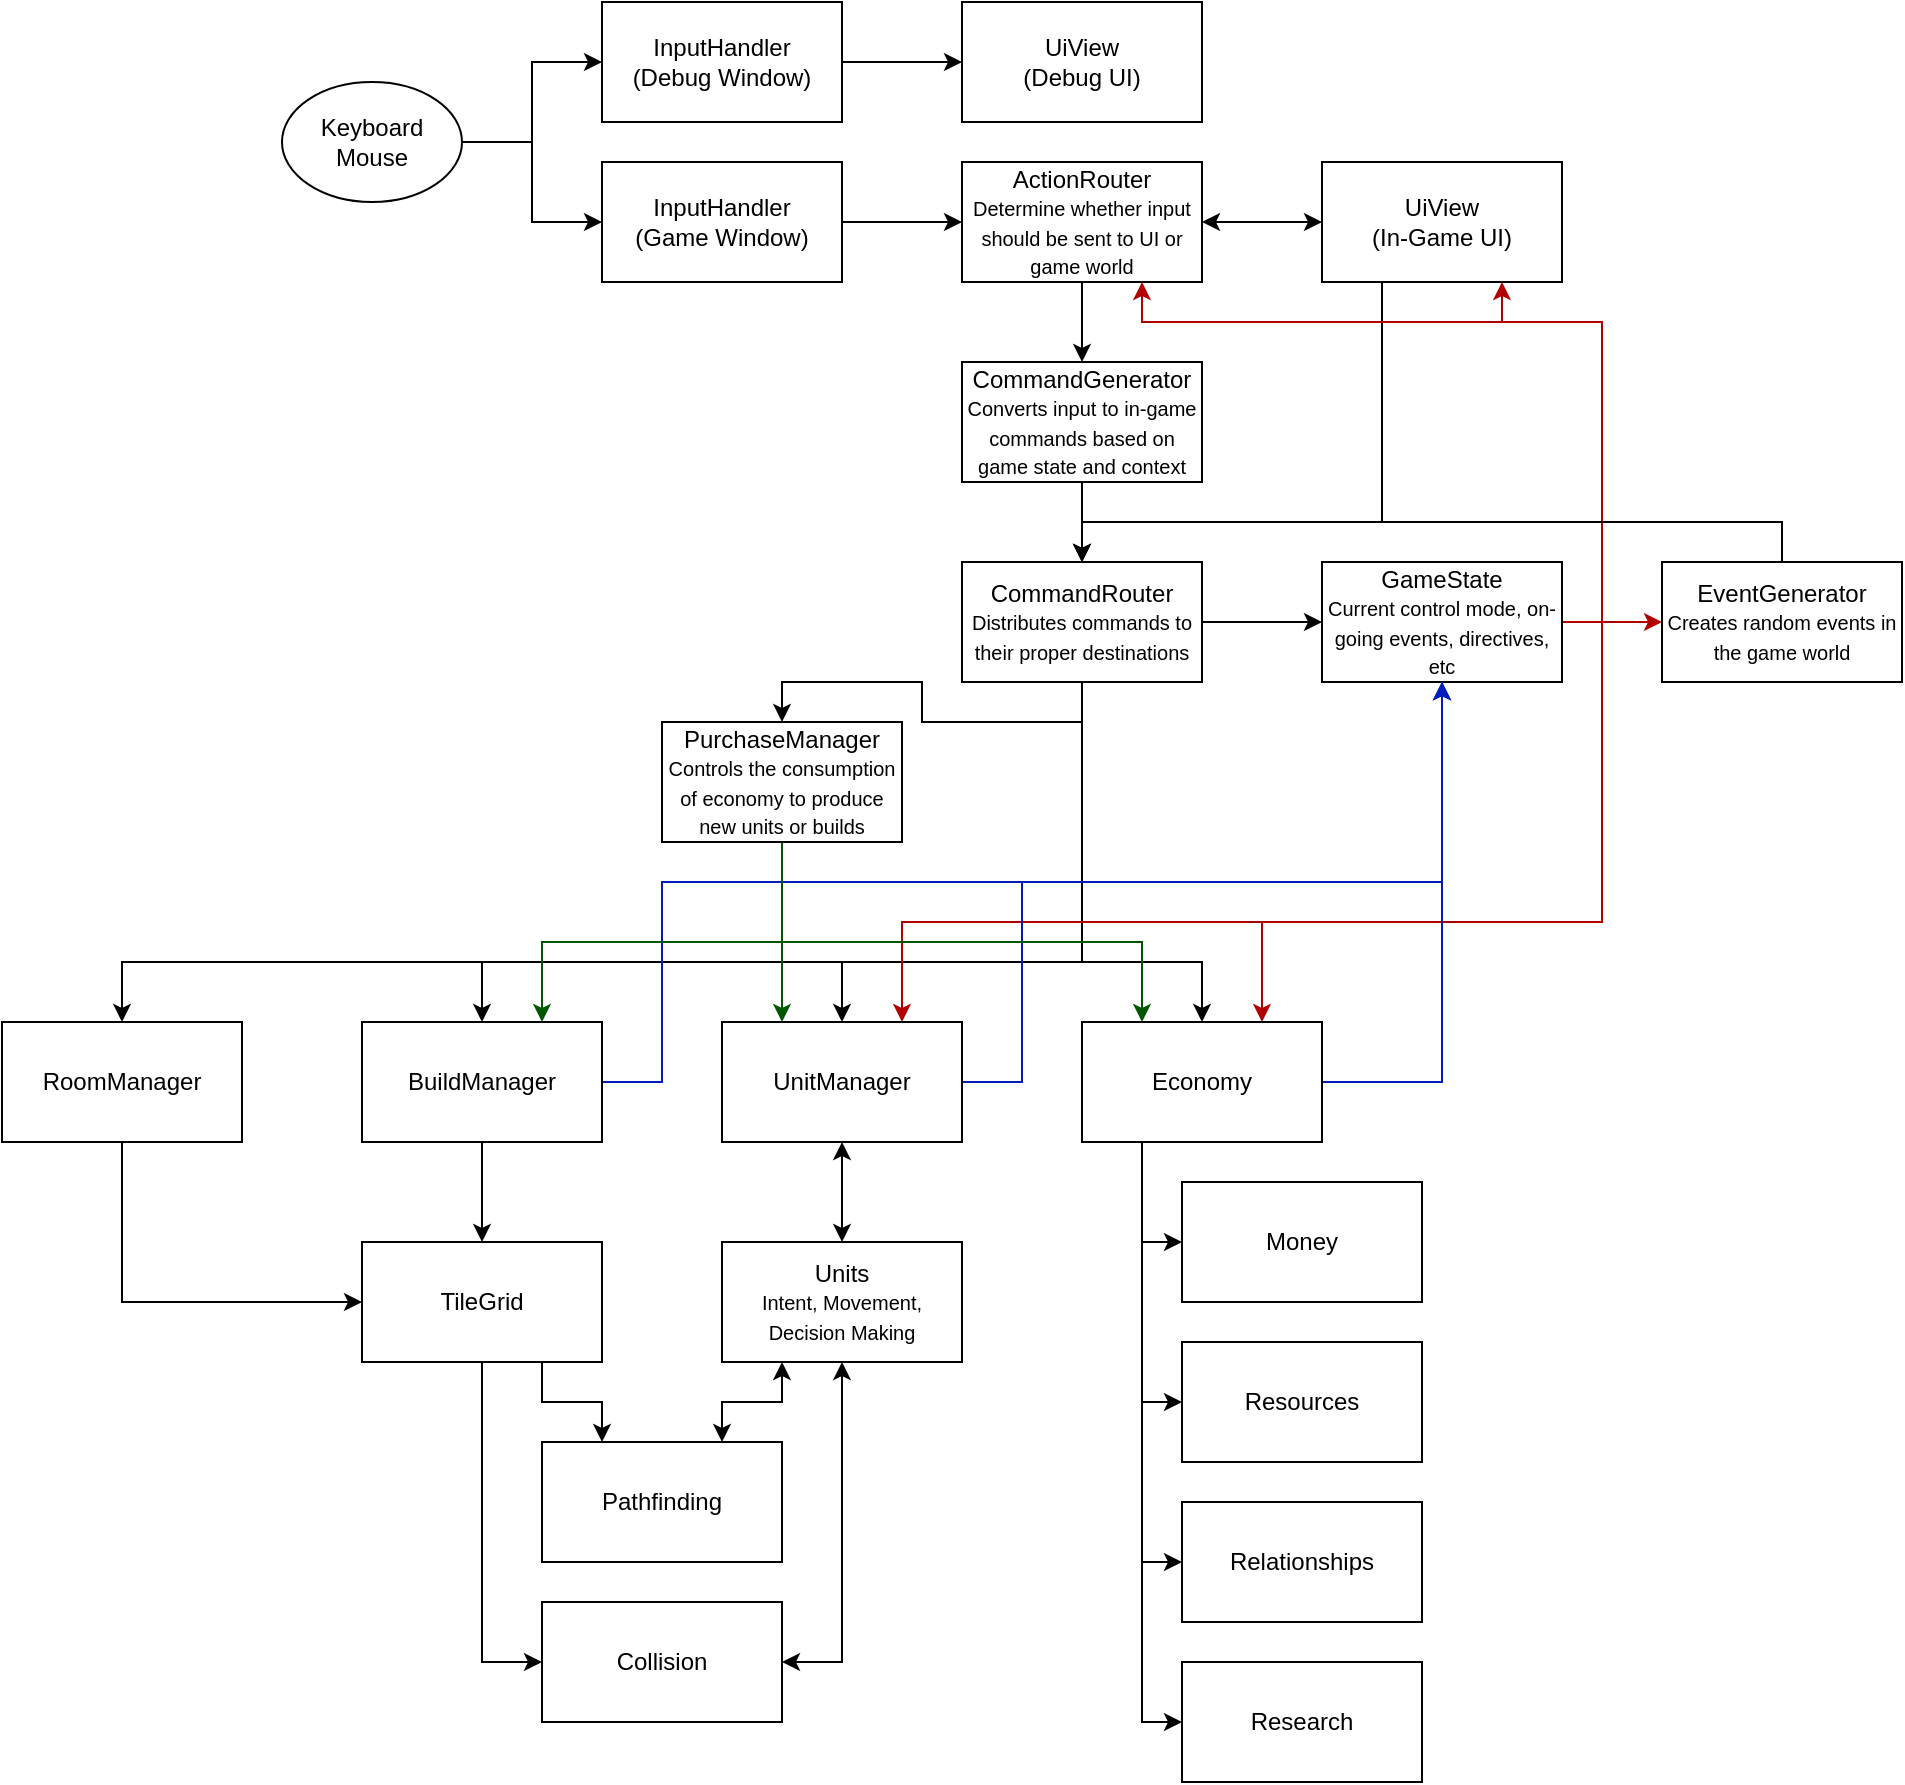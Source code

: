 <mxfile version="15.4.0" type="device"><diagram id="napOZH_VBJXFI741gXQG" name="Page-1"><mxGraphModel dx="1703" dy="513" grid="1" gridSize="10" guides="1" tooltips="1" connect="1" arrows="1" fold="1" page="1" pageScale="1" pageWidth="850" pageHeight="1100" math="0" shadow="0"><root><mxCell id="0"/><mxCell id="1" parent="0"/><mxCell id="Qdh_yXNomI0WCP3x9Jtm-4" style="edgeStyle=orthogonalEdgeStyle;rounded=0;orthogonalLoop=1;jettySize=auto;html=1;exitX=1;exitY=0.5;exitDx=0;exitDy=0;entryX=0;entryY=0.5;entryDx=0;entryDy=0;" parent="1" source="Qdh_yXNomI0WCP3x9Jtm-1" target="Qdh_yXNomI0WCP3x9Jtm-2" edge="1"><mxGeometry relative="1" as="geometry"/></mxCell><mxCell id="Qdh_yXNomI0WCP3x9Jtm-58" style="edgeStyle=orthogonalEdgeStyle;rounded=0;orthogonalLoop=1;jettySize=auto;html=1;exitX=1;exitY=0.5;exitDx=0;exitDy=0;entryX=0;entryY=0.5;entryDx=0;entryDy=0;startArrow=none;startFill=0;" parent="1" source="Qdh_yXNomI0WCP3x9Jtm-1" target="Qdh_yXNomI0WCP3x9Jtm-5" edge="1"><mxGeometry relative="1" as="geometry"/></mxCell><mxCell id="Qdh_yXNomI0WCP3x9Jtm-1" value="Keyboard&lt;br&gt;Mouse" style="ellipse;whiteSpace=wrap;html=1;" parent="1" vertex="1"><mxGeometry x="100" y="120" width="90" height="60" as="geometry"/></mxCell><mxCell id="Qdh_yXNomI0WCP3x9Jtm-11" style="edgeStyle=orthogonalEdgeStyle;rounded=0;orthogonalLoop=1;jettySize=auto;html=1;exitX=1;exitY=0.5;exitDx=0;exitDy=0;entryX=0;entryY=0.5;entryDx=0;entryDy=0;" parent="1" source="Qdh_yXNomI0WCP3x9Jtm-2" target="Qdh_yXNomI0WCP3x9Jtm-10" edge="1"><mxGeometry relative="1" as="geometry"/></mxCell><mxCell id="Qdh_yXNomI0WCP3x9Jtm-2" value="InputHandler&lt;br&gt;(Game Window)" style="rounded=0;whiteSpace=wrap;html=1;" parent="1" vertex="1"><mxGeometry x="260" y="160" width="120" height="60" as="geometry"/></mxCell><mxCell id="Qdh_yXNomI0WCP3x9Jtm-8" style="edgeStyle=orthogonalEdgeStyle;rounded=0;orthogonalLoop=1;jettySize=auto;html=1;exitX=1;exitY=0.5;exitDx=0;exitDy=0;entryX=0;entryY=0.5;entryDx=0;entryDy=0;" parent="1" source="Qdh_yXNomI0WCP3x9Jtm-5" target="Qdh_yXNomI0WCP3x9Jtm-7" edge="1"><mxGeometry relative="1" as="geometry"/></mxCell><mxCell id="Qdh_yXNomI0WCP3x9Jtm-5" value="InputHandler&lt;br&gt;(Debug Window)" style="rounded=0;whiteSpace=wrap;html=1;" parent="1" vertex="1"><mxGeometry x="260" y="80" width="120" height="60" as="geometry"/></mxCell><mxCell id="Qdh_yXNomI0WCP3x9Jtm-7" value="UiView&lt;br&gt;(Debug UI)" style="rounded=0;whiteSpace=wrap;html=1;" parent="1" vertex="1"><mxGeometry x="440" y="80" width="120" height="60" as="geometry"/></mxCell><mxCell id="Qdh_yXNomI0WCP3x9Jtm-26" style="edgeStyle=orthogonalEdgeStyle;rounded=0;orthogonalLoop=1;jettySize=auto;html=1;exitX=0.25;exitY=1;exitDx=0;exitDy=0;entryX=0.5;entryY=0;entryDx=0;entryDy=0;startArrow=none;startFill=0;" parent="1" source="Qdh_yXNomI0WCP3x9Jtm-9" target="Qdh_yXNomI0WCP3x9Jtm-18" edge="1"><mxGeometry relative="1" as="geometry"><Array as="points"><mxPoint x="650" y="340"/><mxPoint x="500" y="340"/></Array></mxGeometry></mxCell><mxCell id="Qdh_yXNomI0WCP3x9Jtm-9" value="UiView&lt;br&gt;(In-Game UI)" style="rounded=0;whiteSpace=wrap;html=1;" parent="1" vertex="1"><mxGeometry x="620" y="160" width="120" height="60" as="geometry"/></mxCell><mxCell id="Qdh_yXNomI0WCP3x9Jtm-12" style="edgeStyle=orthogonalEdgeStyle;rounded=0;orthogonalLoop=1;jettySize=auto;html=1;exitX=1;exitY=0.5;exitDx=0;exitDy=0;entryX=0;entryY=0.5;entryDx=0;entryDy=0;startArrow=classic;startFill=1;" parent="1" source="Qdh_yXNomI0WCP3x9Jtm-10" target="Qdh_yXNomI0WCP3x9Jtm-9" edge="1"><mxGeometry relative="1" as="geometry"/></mxCell><mxCell id="Qdh_yXNomI0WCP3x9Jtm-15" style="edgeStyle=orthogonalEdgeStyle;rounded=0;orthogonalLoop=1;jettySize=auto;html=1;exitX=0.5;exitY=1;exitDx=0;exitDy=0;entryX=0.5;entryY=0;entryDx=0;entryDy=0;startArrow=none;startFill=0;" parent="1" source="Qdh_yXNomI0WCP3x9Jtm-10" target="Qdh_yXNomI0WCP3x9Jtm-13" edge="1"><mxGeometry relative="1" as="geometry"/></mxCell><mxCell id="Qdh_yXNomI0WCP3x9Jtm-10" value="ActionRouter&lt;br style=&quot;font-size: 10px&quot;&gt;&lt;font size=&quot;1&quot;&gt;Determine whether input should be sent to UI or game world&lt;/font&gt;" style="rounded=0;whiteSpace=wrap;html=1;" parent="1" vertex="1"><mxGeometry x="440" y="160" width="120" height="60" as="geometry"/></mxCell><mxCell id="Qdh_yXNomI0WCP3x9Jtm-19" style="edgeStyle=orthogonalEdgeStyle;rounded=0;orthogonalLoop=1;jettySize=auto;html=1;exitX=0.5;exitY=1;exitDx=0;exitDy=0;entryX=0.5;entryY=0;entryDx=0;entryDy=0;startArrow=none;startFill=0;" parent="1" source="Qdh_yXNomI0WCP3x9Jtm-13" target="Qdh_yXNomI0WCP3x9Jtm-18" edge="1"><mxGeometry relative="1" as="geometry"/></mxCell><mxCell id="Qdh_yXNomI0WCP3x9Jtm-13" value="CommandGenerator&lt;br style=&quot;font-size: 10px&quot;&gt;&lt;font size=&quot;1&quot;&gt;Converts input to in-game commands based on game state and context&lt;/font&gt;" style="rounded=0;whiteSpace=wrap;html=1;" parent="1" vertex="1"><mxGeometry x="440" y="260" width="120" height="60" as="geometry"/></mxCell><mxCell id="Qdh_yXNomI0WCP3x9Jtm-29" style="edgeStyle=orthogonalEdgeStyle;rounded=0;orthogonalLoop=1;jettySize=auto;html=1;exitX=0.5;exitY=1;exitDx=0;exitDy=0;entryX=0.5;entryY=0;entryDx=0;entryDy=0;startArrow=none;startFill=0;" parent="1" source="Qdh_yXNomI0WCP3x9Jtm-18" target="Qdh_yXNomI0WCP3x9Jtm-27" edge="1"><mxGeometry relative="1" as="geometry"><Array as="points"><mxPoint x="500" y="560"/><mxPoint x="200" y="560"/></Array></mxGeometry></mxCell><mxCell id="Qdh_yXNomI0WCP3x9Jtm-41" style="edgeStyle=orthogonalEdgeStyle;rounded=0;orthogonalLoop=1;jettySize=auto;html=1;exitX=0.5;exitY=1;exitDx=0;exitDy=0;entryX=0.5;entryY=0;entryDx=0;entryDy=0;startArrow=none;startFill=0;" parent="1" source="Qdh_yXNomI0WCP3x9Jtm-18" target="Qdh_yXNomI0WCP3x9Jtm-31" edge="1"><mxGeometry relative="1" as="geometry"><Array as="points"><mxPoint x="500" y="560"/><mxPoint x="380" y="560"/></Array></mxGeometry></mxCell><mxCell id="Qdh_yXNomI0WCP3x9Jtm-43" style="edgeStyle=orthogonalEdgeStyle;rounded=0;orthogonalLoop=1;jettySize=auto;html=1;exitX=0.5;exitY=1;exitDx=0;exitDy=0;entryX=0.5;entryY=0;entryDx=0;entryDy=0;startArrow=none;startFill=0;" parent="1" source="Qdh_yXNomI0WCP3x9Jtm-18" target="Qdh_yXNomI0WCP3x9Jtm-42" edge="1"><mxGeometry relative="1" as="geometry"><Array as="points"><mxPoint x="500" y="560"/><mxPoint x="560" y="560"/></Array></mxGeometry></mxCell><mxCell id="Qdh_yXNomI0WCP3x9Jtm-51" style="edgeStyle=orthogonalEdgeStyle;rounded=0;orthogonalLoop=1;jettySize=auto;html=1;exitX=0.5;exitY=1;exitDx=0;exitDy=0;startArrow=none;startFill=0;" parent="1" source="Qdh_yXNomI0WCP3x9Jtm-18" target="Qdh_yXNomI0WCP3x9Jtm-50" edge="1"><mxGeometry relative="1" as="geometry"/></mxCell><mxCell id="Qdh_yXNomI0WCP3x9Jtm-60" style="edgeStyle=orthogonalEdgeStyle;rounded=0;orthogonalLoop=1;jettySize=auto;html=1;exitX=0.5;exitY=1;exitDx=0;exitDy=0;entryX=0.5;entryY=0;entryDx=0;entryDy=0;startArrow=none;startFill=0;" parent="1" source="Qdh_yXNomI0WCP3x9Jtm-18" target="Qdh_yXNomI0WCP3x9Jtm-59" edge="1"><mxGeometry relative="1" as="geometry"><Array as="points"><mxPoint x="500" y="560"/><mxPoint x="20" y="560"/></Array></mxGeometry></mxCell><mxCell id="Qdh_yXNomI0WCP3x9Jtm-63" style="edgeStyle=orthogonalEdgeStyle;rounded=0;orthogonalLoop=1;jettySize=auto;html=1;exitX=1;exitY=0.5;exitDx=0;exitDy=0;entryX=0;entryY=0.5;entryDx=0;entryDy=0;startArrow=none;startFill=0;" parent="1" source="Qdh_yXNomI0WCP3x9Jtm-18" target="Qdh_yXNomI0WCP3x9Jtm-20" edge="1"><mxGeometry relative="1" as="geometry"/></mxCell><mxCell id="Qdh_yXNomI0WCP3x9Jtm-18" value="CommandRouter&lt;br style=&quot;font-size: 10px&quot;&gt;&lt;font size=&quot;1&quot;&gt;Distributes commands to their proper destinations&lt;/font&gt;" style="rounded=0;whiteSpace=wrap;html=1;" parent="1" vertex="1"><mxGeometry x="440" y="360" width="120" height="60" as="geometry"/></mxCell><mxCell id="Qdh_yXNomI0WCP3x9Jtm-24" style="edgeStyle=orthogonalEdgeStyle;rounded=0;orthogonalLoop=1;jettySize=auto;html=1;entryX=0.75;entryY=1;entryDx=0;entryDy=0;startArrow=none;startFill=0;fillColor=#e51400;strokeColor=#B20000;" parent="1" target="Qdh_yXNomI0WCP3x9Jtm-9" edge="1"><mxGeometry relative="1" as="geometry"><mxPoint x="740" y="390" as="sourcePoint"/><Array as="points"><mxPoint x="760" y="390"/><mxPoint x="760" y="240"/><mxPoint x="710" y="240"/></Array></mxGeometry></mxCell><mxCell id="Qdh_yXNomI0WCP3x9Jtm-62" style="edgeStyle=orthogonalEdgeStyle;rounded=0;orthogonalLoop=1;jettySize=auto;html=1;exitX=1;exitY=0.5;exitDx=0;exitDy=0;entryX=0;entryY=0.5;entryDx=0;entryDy=0;startArrow=none;startFill=0;fillColor=#e51400;strokeColor=#B20000;" parent="1" source="Qdh_yXNomI0WCP3x9Jtm-20" target="Qdh_yXNomI0WCP3x9Jtm-37" edge="1"><mxGeometry relative="1" as="geometry"/></mxCell><mxCell id="Qdh_yXNomI0WCP3x9Jtm-64" style="edgeStyle=orthogonalEdgeStyle;rounded=0;orthogonalLoop=1;jettySize=auto;html=1;exitX=1;exitY=0.5;exitDx=0;exitDy=0;entryX=0.75;entryY=1;entryDx=0;entryDy=0;startArrow=none;startFill=0;fillColor=#e51400;strokeColor=#B20000;" parent="1" source="Qdh_yXNomI0WCP3x9Jtm-20" target="Qdh_yXNomI0WCP3x9Jtm-10" edge="1"><mxGeometry relative="1" as="geometry"><Array as="points"><mxPoint x="760" y="390"/><mxPoint x="760" y="240"/><mxPoint x="530" y="240"/></Array></mxGeometry></mxCell><mxCell id="Qdh_yXNomI0WCP3x9Jtm-65" style="edgeStyle=orthogonalEdgeStyle;rounded=0;orthogonalLoop=1;jettySize=auto;html=1;exitX=1;exitY=0.5;exitDx=0;exitDy=0;entryX=0.75;entryY=0;entryDx=0;entryDy=0;startArrow=none;startFill=0;fillColor=#e51400;strokeColor=#B20000;" parent="1" source="Qdh_yXNomI0WCP3x9Jtm-20" target="Qdh_yXNomI0WCP3x9Jtm-31" edge="1"><mxGeometry relative="1" as="geometry"><Array as="points"><mxPoint x="760" y="390"/><mxPoint x="760" y="540"/><mxPoint x="410" y="540"/></Array></mxGeometry></mxCell><mxCell id="Qdh_yXNomI0WCP3x9Jtm-66" style="edgeStyle=orthogonalEdgeStyle;rounded=0;orthogonalLoop=1;jettySize=auto;html=1;exitX=1;exitY=0.5;exitDx=0;exitDy=0;startArrow=none;startFill=0;entryX=0.75;entryY=0;entryDx=0;entryDy=0;fillColor=#e51400;strokeColor=#B20000;" parent="1" source="Qdh_yXNomI0WCP3x9Jtm-20" target="Qdh_yXNomI0WCP3x9Jtm-42" edge="1"><mxGeometry relative="1" as="geometry"><mxPoint x="730" y="660" as="targetPoint"/><Array as="points"><mxPoint x="760" y="390"/><mxPoint x="760" y="540"/><mxPoint x="590" y="540"/></Array></mxGeometry></mxCell><mxCell id="Qdh_yXNomI0WCP3x9Jtm-20" value="GameState&lt;br style=&quot;font-size: 10px&quot;&gt;&lt;font size=&quot;1&quot;&gt;Current control mode, on-going events, directives, etc&lt;/font&gt;" style="rounded=0;whiteSpace=wrap;html=1;" parent="1" vertex="1"><mxGeometry x="620" y="360" width="120" height="60" as="geometry"/></mxCell><mxCell id="Qdh_yXNomI0WCP3x9Jtm-30" style="edgeStyle=orthogonalEdgeStyle;rounded=0;orthogonalLoop=1;jettySize=auto;html=1;exitX=0.5;exitY=1;exitDx=0;exitDy=0;entryX=0.5;entryY=0;entryDx=0;entryDy=0;startArrow=none;startFill=0;" parent="1" source="Qdh_yXNomI0WCP3x9Jtm-27" target="Qdh_yXNomI0WCP3x9Jtm-28" edge="1"><mxGeometry relative="1" as="geometry"/></mxCell><mxCell id="39F5pNam_OaV-Y9wrObt-5" style="edgeStyle=orthogonalEdgeStyle;rounded=0;orthogonalLoop=1;jettySize=auto;html=1;exitX=1;exitY=0.5;exitDx=0;exitDy=0;entryX=0.5;entryY=1;entryDx=0;entryDy=0;startArrow=none;startFill=0;fillColor=#0050ef;strokeColor=#001DBC;" edge="1" parent="1" source="Qdh_yXNomI0WCP3x9Jtm-27" target="Qdh_yXNomI0WCP3x9Jtm-20"><mxGeometry relative="1" as="geometry"><Array as="points"><mxPoint x="290" y="620"/><mxPoint x="290" y="520"/><mxPoint x="680" y="520"/></Array></mxGeometry></mxCell><mxCell id="Qdh_yXNomI0WCP3x9Jtm-27" value="BuildManager" style="rounded=0;whiteSpace=wrap;html=1;" parent="1" vertex="1"><mxGeometry x="140" y="590" width="120" height="60" as="geometry"/></mxCell><mxCell id="Qdh_yXNomI0WCP3x9Jtm-35" style="edgeStyle=orthogonalEdgeStyle;rounded=0;orthogonalLoop=1;jettySize=auto;html=1;exitX=0.75;exitY=1;exitDx=0;exitDy=0;entryX=0.25;entryY=0;entryDx=0;entryDy=0;startArrow=none;startFill=0;" parent="1" source="Qdh_yXNomI0WCP3x9Jtm-28" target="Qdh_yXNomI0WCP3x9Jtm-33" edge="1"><mxGeometry relative="1" as="geometry"/></mxCell><mxCell id="39F5pNam_OaV-Y9wrObt-3" style="edgeStyle=orthogonalEdgeStyle;rounded=0;orthogonalLoop=1;jettySize=auto;html=1;exitX=0.5;exitY=1;exitDx=0;exitDy=0;entryX=0;entryY=0.5;entryDx=0;entryDy=0;" edge="1" parent="1" source="Qdh_yXNomI0WCP3x9Jtm-28" target="Qdh_yXNomI0WCP3x9Jtm-67"><mxGeometry relative="1" as="geometry"/></mxCell><mxCell id="Qdh_yXNomI0WCP3x9Jtm-28" value="TileGrid" style="rounded=0;whiteSpace=wrap;html=1;" parent="1" vertex="1"><mxGeometry x="140" y="700" width="120" height="60" as="geometry"/></mxCell><mxCell id="Qdh_yXNomI0WCP3x9Jtm-36" style="edgeStyle=orthogonalEdgeStyle;rounded=0;orthogonalLoop=1;jettySize=auto;html=1;exitX=0.5;exitY=1;exitDx=0;exitDy=0;entryX=0.5;entryY=0;entryDx=0;entryDy=0;startArrow=classic;startFill=1;" parent="1" source="Qdh_yXNomI0WCP3x9Jtm-31" target="Qdh_yXNomI0WCP3x9Jtm-32" edge="1"><mxGeometry relative="1" as="geometry"/></mxCell><mxCell id="39F5pNam_OaV-Y9wrObt-1" style="edgeStyle=orthogonalEdgeStyle;rounded=0;orthogonalLoop=1;jettySize=auto;html=1;exitX=1;exitY=0.5;exitDx=0;exitDy=0;entryX=0.5;entryY=1;entryDx=0;entryDy=0;fillColor=#0050ef;strokeColor=#001DBC;" edge="1" parent="1" source="Qdh_yXNomI0WCP3x9Jtm-31" target="Qdh_yXNomI0WCP3x9Jtm-20"><mxGeometry relative="1" as="geometry"><Array as="points"><mxPoint x="470" y="620"/><mxPoint x="470" y="520"/><mxPoint x="680" y="520"/></Array></mxGeometry></mxCell><mxCell id="Qdh_yXNomI0WCP3x9Jtm-31" value="UnitManager" style="rounded=0;whiteSpace=wrap;html=1;" parent="1" vertex="1"><mxGeometry x="320" y="590" width="120" height="60" as="geometry"/></mxCell><mxCell id="Qdh_yXNomI0WCP3x9Jtm-34" style="edgeStyle=orthogonalEdgeStyle;rounded=0;orthogonalLoop=1;jettySize=auto;html=1;exitX=0.25;exitY=1;exitDx=0;exitDy=0;entryX=0.75;entryY=0;entryDx=0;entryDy=0;startArrow=classic;startFill=1;" parent="1" source="Qdh_yXNomI0WCP3x9Jtm-32" target="Qdh_yXNomI0WCP3x9Jtm-33" edge="1"><mxGeometry relative="1" as="geometry"/></mxCell><mxCell id="Qdh_yXNomI0WCP3x9Jtm-32" value="Units&lt;br style=&quot;font-size: 10px&quot;&gt;&lt;font size=&quot;1&quot;&gt;Intent, Movement, Decision Making&lt;/font&gt;" style="rounded=0;whiteSpace=wrap;html=1;" parent="1" vertex="1"><mxGeometry x="320" y="700" width="120" height="60" as="geometry"/></mxCell><mxCell id="Qdh_yXNomI0WCP3x9Jtm-33" value="Pathfinding" style="rounded=0;whiteSpace=wrap;html=1;" parent="1" vertex="1"><mxGeometry x="230" y="800" width="120" height="60" as="geometry"/></mxCell><mxCell id="Qdh_yXNomI0WCP3x9Jtm-40" style="edgeStyle=orthogonalEdgeStyle;rounded=0;orthogonalLoop=1;jettySize=auto;html=1;exitX=0.5;exitY=0;exitDx=0;exitDy=0;entryX=0.5;entryY=0;entryDx=0;entryDy=0;startArrow=none;startFill=0;" parent="1" source="Qdh_yXNomI0WCP3x9Jtm-37" target="Qdh_yXNomI0WCP3x9Jtm-18" edge="1"><mxGeometry relative="1" as="geometry"/></mxCell><mxCell id="Qdh_yXNomI0WCP3x9Jtm-37" value="EventGenerator&lt;br style=&quot;font-size: 10px&quot;&gt;&lt;font size=&quot;1&quot;&gt;Creates random events in the game world&lt;/font&gt;" style="rounded=0;whiteSpace=wrap;html=1;" parent="1" vertex="1"><mxGeometry x="790" y="360" width="120" height="60" as="geometry"/></mxCell><mxCell id="Qdh_yXNomI0WCP3x9Jtm-47" style="edgeStyle=orthogonalEdgeStyle;rounded=0;orthogonalLoop=1;jettySize=auto;html=1;exitX=0.25;exitY=1;exitDx=0;exitDy=0;entryX=0;entryY=0.5;entryDx=0;entryDy=0;startArrow=none;startFill=0;" parent="1" source="Qdh_yXNomI0WCP3x9Jtm-42" target="Qdh_yXNomI0WCP3x9Jtm-44" edge="1"><mxGeometry relative="1" as="geometry"/></mxCell><mxCell id="Qdh_yXNomI0WCP3x9Jtm-48" style="edgeStyle=orthogonalEdgeStyle;rounded=0;orthogonalLoop=1;jettySize=auto;html=1;exitX=0.25;exitY=1;exitDx=0;exitDy=0;entryX=0;entryY=0.5;entryDx=0;entryDy=0;startArrow=none;startFill=0;" parent="1" source="Qdh_yXNomI0WCP3x9Jtm-42" target="Qdh_yXNomI0WCP3x9Jtm-46" edge="1"><mxGeometry relative="1" as="geometry"/></mxCell><mxCell id="Qdh_yXNomI0WCP3x9Jtm-49" style="edgeStyle=orthogonalEdgeStyle;rounded=0;orthogonalLoop=1;jettySize=auto;html=1;exitX=0.25;exitY=1;exitDx=0;exitDy=0;entryX=0;entryY=0.5;entryDx=0;entryDy=0;startArrow=none;startFill=0;" parent="1" source="Qdh_yXNomI0WCP3x9Jtm-42" target="Qdh_yXNomI0WCP3x9Jtm-45" edge="1"><mxGeometry relative="1" as="geometry"/></mxCell><mxCell id="39F5pNam_OaV-Y9wrObt-2" style="edgeStyle=orthogonalEdgeStyle;rounded=0;orthogonalLoop=1;jettySize=auto;html=1;exitX=1;exitY=0.5;exitDx=0;exitDy=0;entryX=0.5;entryY=1;entryDx=0;entryDy=0;fillColor=#0050ef;strokeColor=#001DBC;" edge="1" parent="1" source="Qdh_yXNomI0WCP3x9Jtm-42" target="Qdh_yXNomI0WCP3x9Jtm-20"><mxGeometry relative="1" as="geometry"/></mxCell><mxCell id="39F5pNam_OaV-Y9wrObt-7" style="edgeStyle=orthogonalEdgeStyle;rounded=0;orthogonalLoop=1;jettySize=auto;html=1;exitX=0.25;exitY=1;exitDx=0;exitDy=0;entryX=0;entryY=0.5;entryDx=0;entryDy=0;startArrow=none;startFill=0;" edge="1" parent="1" source="Qdh_yXNomI0WCP3x9Jtm-42" target="39F5pNam_OaV-Y9wrObt-6"><mxGeometry relative="1" as="geometry"/></mxCell><mxCell id="Qdh_yXNomI0WCP3x9Jtm-42" value="Economy" style="rounded=0;whiteSpace=wrap;html=1;" parent="1" vertex="1"><mxGeometry x="500" y="590" width="120" height="60" as="geometry"/></mxCell><mxCell id="Qdh_yXNomI0WCP3x9Jtm-44" value="Money" style="rounded=0;whiteSpace=wrap;html=1;" parent="1" vertex="1"><mxGeometry x="550" y="670" width="120" height="60" as="geometry"/></mxCell><mxCell id="Qdh_yXNomI0WCP3x9Jtm-45" value="Relationships" style="rounded=0;whiteSpace=wrap;html=1;" parent="1" vertex="1"><mxGeometry x="550" y="830" width="120" height="60" as="geometry"/></mxCell><mxCell id="Qdh_yXNomI0WCP3x9Jtm-46" value="Resources" style="rounded=0;whiteSpace=wrap;html=1;" parent="1" vertex="1"><mxGeometry x="550" y="750" width="120" height="60" as="geometry"/></mxCell><mxCell id="Qdh_yXNomI0WCP3x9Jtm-55" style="edgeStyle=orthogonalEdgeStyle;rounded=0;orthogonalLoop=1;jettySize=auto;html=1;exitX=0.5;exitY=1;exitDx=0;exitDy=0;entryX=0.25;entryY=0;entryDx=0;entryDy=0;startArrow=none;startFill=0;fillColor=#008a00;strokeColor=#005700;" parent="1" source="Qdh_yXNomI0WCP3x9Jtm-50" target="Qdh_yXNomI0WCP3x9Jtm-31" edge="1"><mxGeometry relative="1" as="geometry"><Array as="points"><mxPoint x="350" y="530"/></Array></mxGeometry></mxCell><mxCell id="Qdh_yXNomI0WCP3x9Jtm-56" style="edgeStyle=orthogonalEdgeStyle;rounded=0;orthogonalLoop=1;jettySize=auto;html=1;exitX=0.5;exitY=1;exitDx=0;exitDy=0;entryX=0.75;entryY=0;entryDx=0;entryDy=0;startArrow=none;startFill=0;fillColor=#008a00;strokeColor=#005700;" parent="1" source="Qdh_yXNomI0WCP3x9Jtm-50" target="Qdh_yXNomI0WCP3x9Jtm-27" edge="1"><mxGeometry relative="1" as="geometry"><Array as="points"><mxPoint x="350" y="530"/><mxPoint x="350" y="550"/><mxPoint x="230" y="550"/></Array></mxGeometry></mxCell><mxCell id="Qdh_yXNomI0WCP3x9Jtm-57" style="edgeStyle=orthogonalEdgeStyle;rounded=0;orthogonalLoop=1;jettySize=auto;html=1;exitX=0.5;exitY=1;exitDx=0;exitDy=0;entryX=0.25;entryY=0;entryDx=0;entryDy=0;startArrow=none;startFill=0;fillColor=#008a00;strokeColor=#005700;" parent="1" source="Qdh_yXNomI0WCP3x9Jtm-50" target="Qdh_yXNomI0WCP3x9Jtm-42" edge="1"><mxGeometry relative="1" as="geometry"><Array as="points"><mxPoint x="350" y="530"/><mxPoint x="350" y="550"/><mxPoint x="530" y="550"/></Array></mxGeometry></mxCell><mxCell id="Qdh_yXNomI0WCP3x9Jtm-50" value="PurchaseManager&lt;br style=&quot;font-size: 10px&quot;&gt;&lt;font size=&quot;1&quot;&gt;Controls the consumption of economy to produce new units or builds&lt;/font&gt;" style="rounded=0;whiteSpace=wrap;html=1;" parent="1" vertex="1"><mxGeometry x="290" y="440" width="120" height="60" as="geometry"/></mxCell><mxCell id="Qdh_yXNomI0WCP3x9Jtm-61" style="edgeStyle=orthogonalEdgeStyle;rounded=0;orthogonalLoop=1;jettySize=auto;html=1;exitX=0.5;exitY=1;exitDx=0;exitDy=0;entryX=0;entryY=0.5;entryDx=0;entryDy=0;startArrow=none;startFill=0;" parent="1" source="Qdh_yXNomI0WCP3x9Jtm-59" target="Qdh_yXNomI0WCP3x9Jtm-28" edge="1"><mxGeometry relative="1" as="geometry"/></mxCell><mxCell id="Qdh_yXNomI0WCP3x9Jtm-59" value="RoomManager" style="rounded=0;whiteSpace=wrap;html=1;" parent="1" vertex="1"><mxGeometry x="-40" y="590" width="120" height="60" as="geometry"/></mxCell><mxCell id="39F5pNam_OaV-Y9wrObt-4" style="edgeStyle=orthogonalEdgeStyle;rounded=0;orthogonalLoop=1;jettySize=auto;html=1;exitX=1;exitY=0.5;exitDx=0;exitDy=0;entryX=0.5;entryY=1;entryDx=0;entryDy=0;startArrow=classic;startFill=1;" edge="1" parent="1" source="Qdh_yXNomI0WCP3x9Jtm-67" target="Qdh_yXNomI0WCP3x9Jtm-32"><mxGeometry relative="1" as="geometry"/></mxCell><mxCell id="Qdh_yXNomI0WCP3x9Jtm-67" value="Collision" style="rounded=0;whiteSpace=wrap;html=1;" parent="1" vertex="1"><mxGeometry x="230" y="880" width="120" height="60" as="geometry"/></mxCell><mxCell id="39F5pNam_OaV-Y9wrObt-6" value="Research" style="rounded=0;whiteSpace=wrap;html=1;" vertex="1" parent="1"><mxGeometry x="550" y="910" width="120" height="60" as="geometry"/></mxCell></root></mxGraphModel></diagram></mxfile>